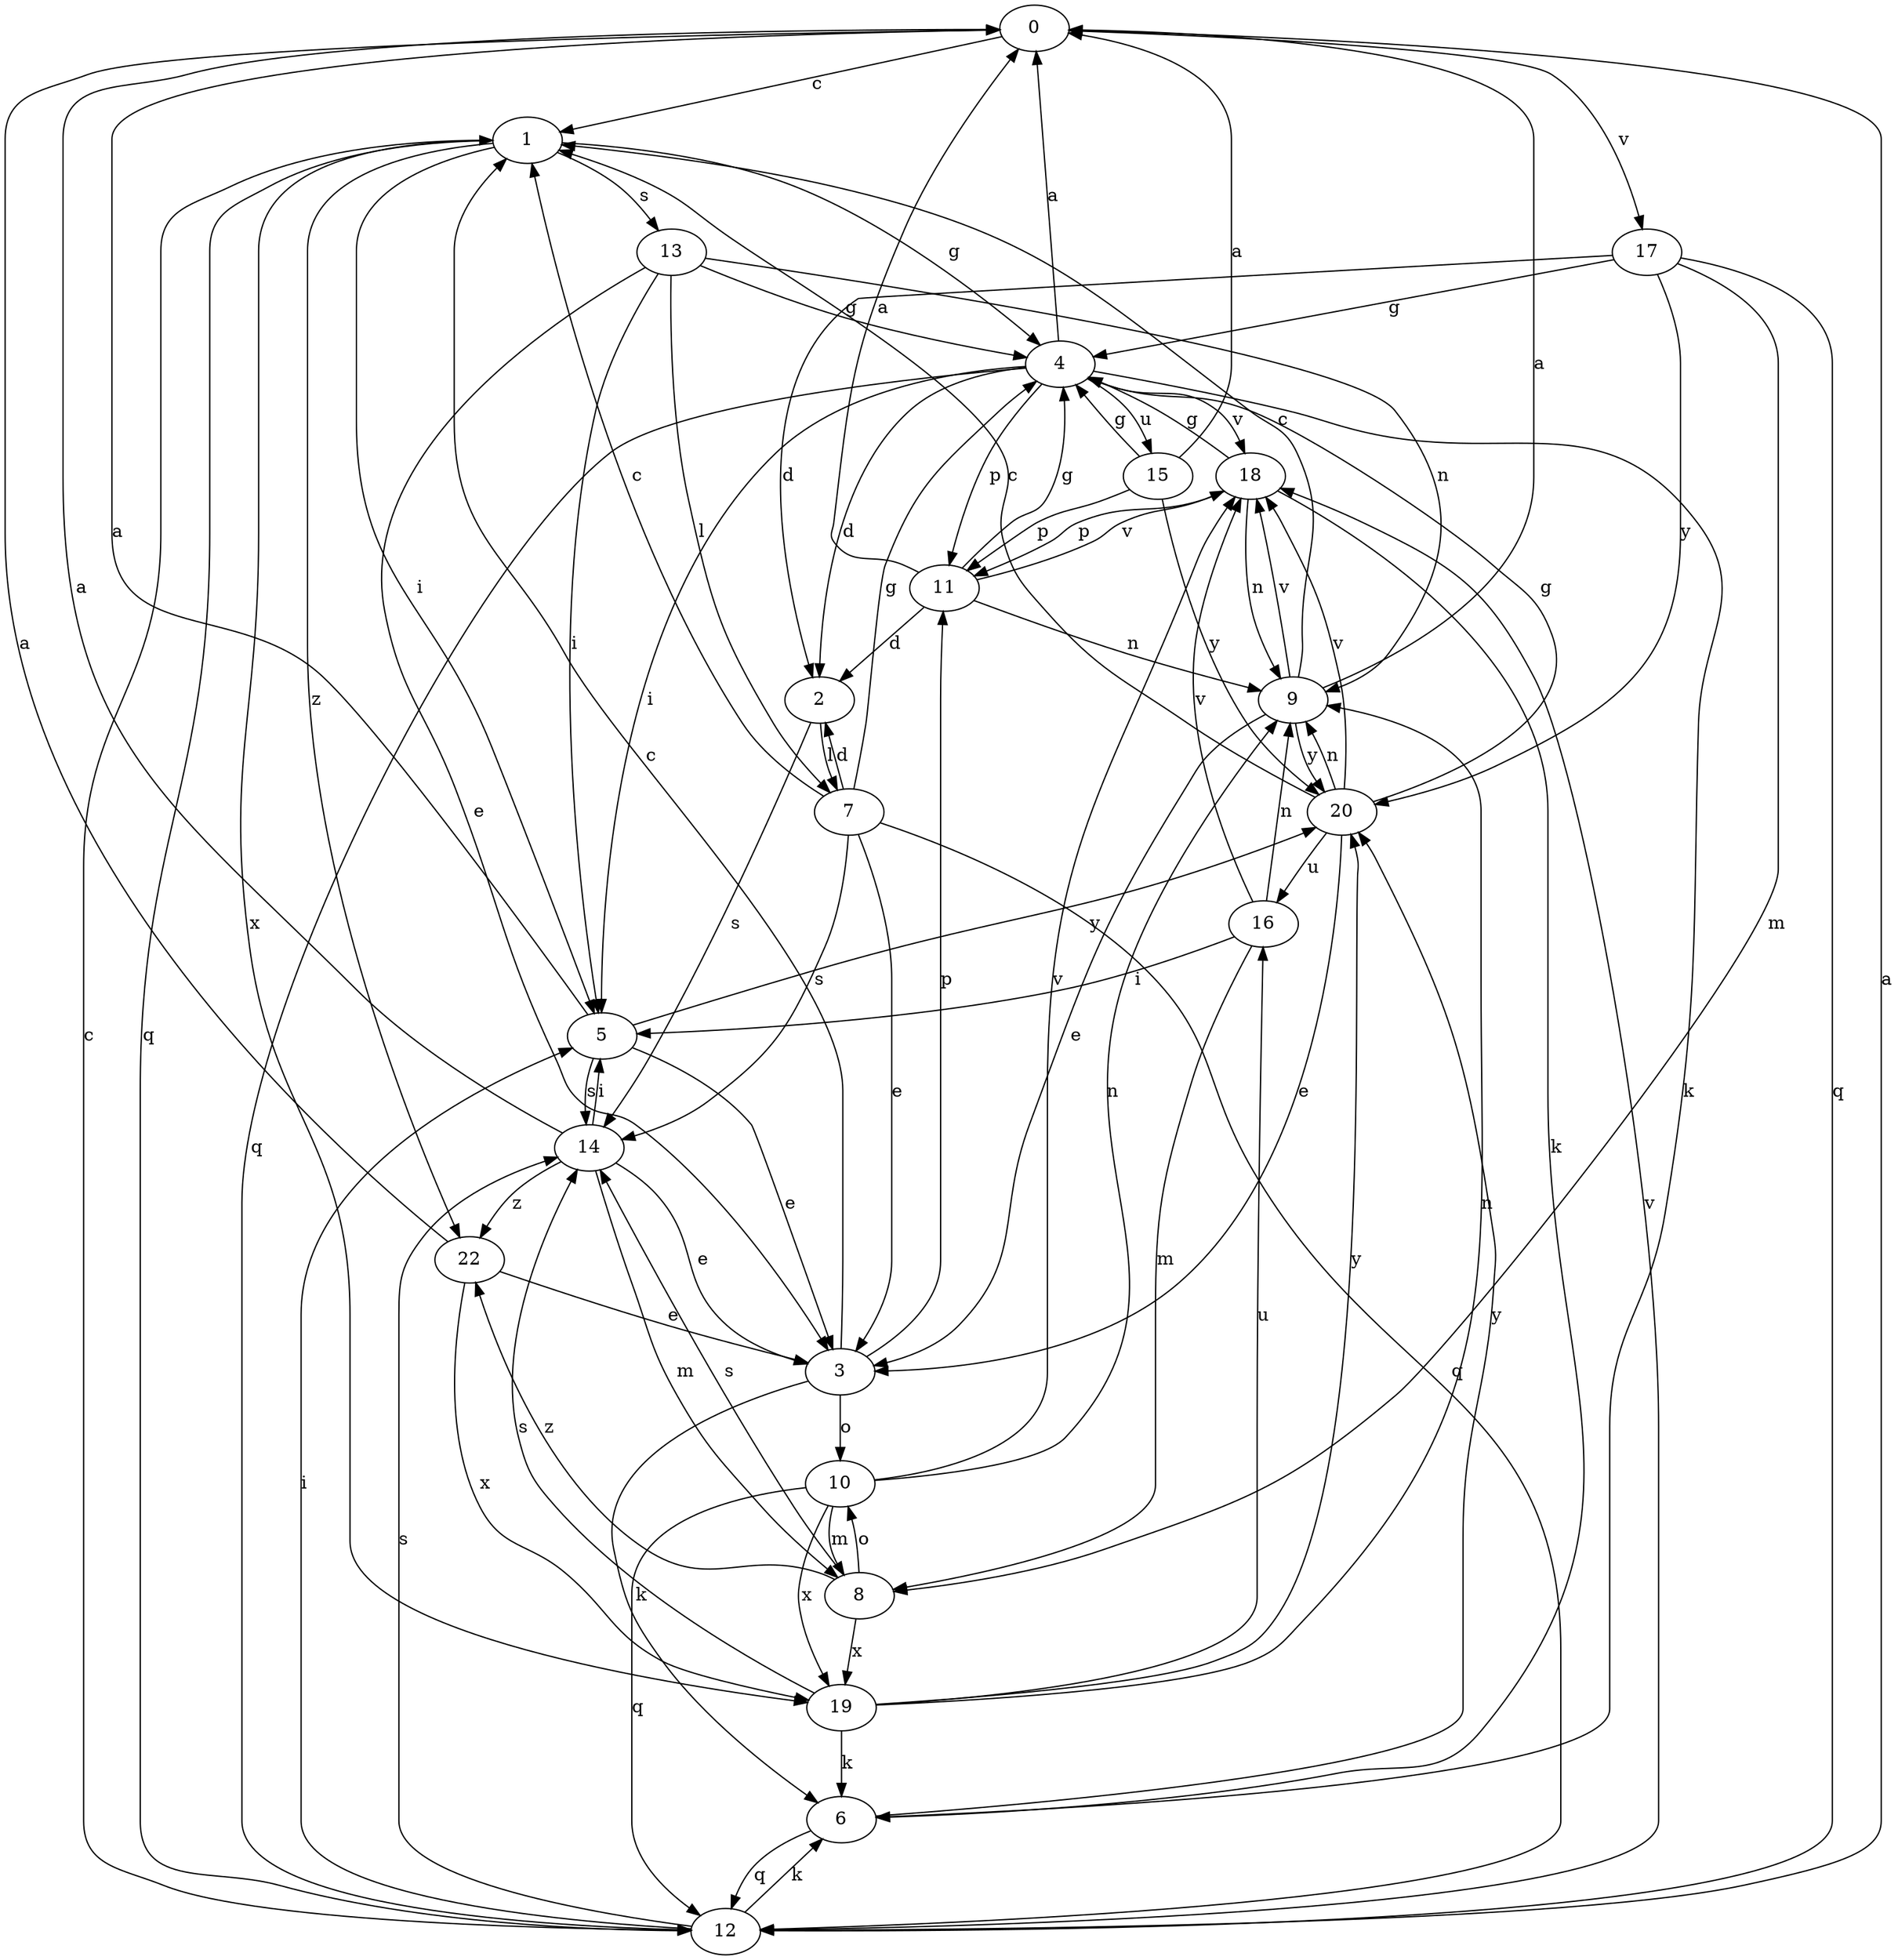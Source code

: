 strict digraph  {
0;
1;
2;
3;
4;
5;
6;
7;
8;
9;
10;
11;
12;
13;
14;
15;
16;
17;
18;
19;
20;
22;
0 -> 1  [label=c];
0 -> 17  [label=v];
1 -> 4  [label=g];
1 -> 5  [label=i];
1 -> 12  [label=q];
1 -> 13  [label=s];
1 -> 19  [label=x];
1 -> 22  [label=z];
2 -> 7  [label=l];
2 -> 14  [label=s];
3 -> 1  [label=c];
3 -> 6  [label=k];
3 -> 10  [label=o];
3 -> 11  [label=p];
4 -> 0  [label=a];
4 -> 2  [label=d];
4 -> 5  [label=i];
4 -> 6  [label=k];
4 -> 11  [label=p];
4 -> 12  [label=q];
4 -> 15  [label=u];
4 -> 18  [label=v];
5 -> 0  [label=a];
5 -> 3  [label=e];
5 -> 14  [label=s];
5 -> 20  [label=y];
6 -> 12  [label=q];
6 -> 20  [label=y];
7 -> 1  [label=c];
7 -> 2  [label=d];
7 -> 3  [label=e];
7 -> 4  [label=g];
7 -> 12  [label=q];
7 -> 14  [label=s];
8 -> 10  [label=o];
8 -> 14  [label=s];
8 -> 19  [label=x];
8 -> 22  [label=z];
9 -> 0  [label=a];
9 -> 1  [label=c];
9 -> 3  [label=e];
9 -> 18  [label=v];
9 -> 20  [label=y];
10 -> 8  [label=m];
10 -> 9  [label=n];
10 -> 12  [label=q];
10 -> 18  [label=v];
10 -> 19  [label=x];
11 -> 0  [label=a];
11 -> 2  [label=d];
11 -> 4  [label=g];
11 -> 9  [label=n];
11 -> 18  [label=v];
12 -> 0  [label=a];
12 -> 1  [label=c];
12 -> 5  [label=i];
12 -> 6  [label=k];
12 -> 14  [label=s];
12 -> 18  [label=v];
13 -> 3  [label=e];
13 -> 4  [label=g];
13 -> 5  [label=i];
13 -> 7  [label=l];
13 -> 9  [label=n];
14 -> 0  [label=a];
14 -> 3  [label=e];
14 -> 5  [label=i];
14 -> 8  [label=m];
14 -> 22  [label=z];
15 -> 0  [label=a];
15 -> 4  [label=g];
15 -> 11  [label=p];
15 -> 20  [label=y];
16 -> 5  [label=i];
16 -> 8  [label=m];
16 -> 9  [label=n];
16 -> 18  [label=v];
17 -> 2  [label=d];
17 -> 4  [label=g];
17 -> 8  [label=m];
17 -> 12  [label=q];
17 -> 20  [label=y];
18 -> 4  [label=g];
18 -> 6  [label=k];
18 -> 9  [label=n];
18 -> 11  [label=p];
19 -> 6  [label=k];
19 -> 9  [label=n];
19 -> 14  [label=s];
19 -> 16  [label=u];
19 -> 20  [label=y];
20 -> 1  [label=c];
20 -> 3  [label=e];
20 -> 4  [label=g];
20 -> 9  [label=n];
20 -> 16  [label=u];
20 -> 18  [label=v];
22 -> 0  [label=a];
22 -> 3  [label=e];
22 -> 19  [label=x];
}
